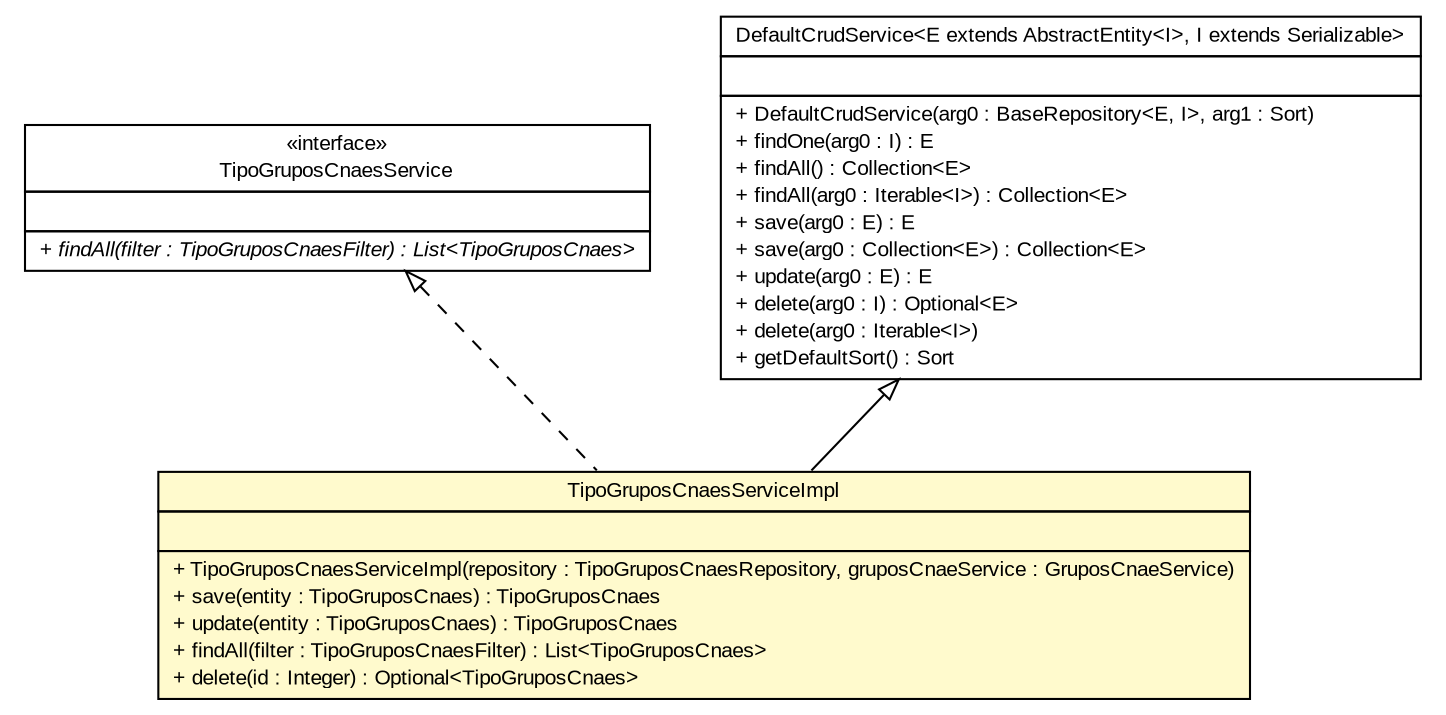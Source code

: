 #!/usr/local/bin/dot
#
# Class diagram 
# Generated by UMLGraph version R5_6 (http://www.umlgraph.org/)
#

digraph G {
	edge [fontname="arial",fontsize=10,labelfontname="arial",labelfontsize=10];
	node [fontname="arial",fontsize=10,shape=plaintext];
	nodesep=0.25;
	ranksep=0.5;
	// br.gov.to.sefaz.arr.parametros.business.service.TipoGruposCnaesService
	c34237 [label=<<table title="br.gov.to.sefaz.arr.parametros.business.service.TipoGruposCnaesService" border="0" cellborder="1" cellspacing="0" cellpadding="2" port="p" href="../TipoGruposCnaesService.html">
		<tr><td><table border="0" cellspacing="0" cellpadding="1">
<tr><td align="center" balign="center"> &#171;interface&#187; </td></tr>
<tr><td align="center" balign="center"> TipoGruposCnaesService </td></tr>
		</table></td></tr>
		<tr><td><table border="0" cellspacing="0" cellpadding="1">
<tr><td align="left" balign="left">  </td></tr>
		</table></td></tr>
		<tr><td><table border="0" cellspacing="0" cellpadding="1">
<tr><td align="left" balign="left"><font face="arial italic" point-size="10.0"> + findAll(filter : TipoGruposCnaesFilter) : List&lt;TipoGruposCnaes&gt; </font></td></tr>
		</table></td></tr>
		</table>>, URL="../TipoGruposCnaesService.html", fontname="arial", fontcolor="black", fontsize=10.0];
	// br.gov.to.sefaz.arr.parametros.business.service.impl.TipoGruposCnaesServiceImpl
	c34264 [label=<<table title="br.gov.to.sefaz.arr.parametros.business.service.impl.TipoGruposCnaesServiceImpl" border="0" cellborder="1" cellspacing="0" cellpadding="2" port="p" bgcolor="lemonChiffon" href="./TipoGruposCnaesServiceImpl.html">
		<tr><td><table border="0" cellspacing="0" cellpadding="1">
<tr><td align="center" balign="center"> TipoGruposCnaesServiceImpl </td></tr>
		</table></td></tr>
		<tr><td><table border="0" cellspacing="0" cellpadding="1">
<tr><td align="left" balign="left">  </td></tr>
		</table></td></tr>
		<tr><td><table border="0" cellspacing="0" cellpadding="1">
<tr><td align="left" balign="left"> + TipoGruposCnaesServiceImpl(repository : TipoGruposCnaesRepository, gruposCnaeService : GruposCnaeService) </td></tr>
<tr><td align="left" balign="left"> + save(entity : TipoGruposCnaes) : TipoGruposCnaes </td></tr>
<tr><td align="left" balign="left"> + update(entity : TipoGruposCnaes) : TipoGruposCnaes </td></tr>
<tr><td align="left" balign="left"> + findAll(filter : TipoGruposCnaesFilter) : List&lt;TipoGruposCnaes&gt; </td></tr>
<tr><td align="left" balign="left"> + delete(id : Integer) : Optional&lt;TipoGruposCnaes&gt; </td></tr>
		</table></td></tr>
		</table>>, URL="./TipoGruposCnaesServiceImpl.html", fontname="arial", fontcolor="black", fontsize=10.0];
	//br.gov.to.sefaz.arr.parametros.business.service.impl.TipoGruposCnaesServiceImpl extends br.gov.to.sefaz.business.service.impl.DefaultCrudService<br.gov.to.sefaz.arr.parametros.persistence.entity.TipoGruposCnaes, java.lang.Integer>
	c34400:p -> c34264:p [dir=back,arrowtail=empty];
	//br.gov.to.sefaz.arr.parametros.business.service.impl.TipoGruposCnaesServiceImpl implements br.gov.to.sefaz.arr.parametros.business.service.TipoGruposCnaesService
	c34237:p -> c34264:p [dir=back,arrowtail=empty,style=dashed];
	// br.gov.to.sefaz.business.service.impl.DefaultCrudService<E extends br.gov.to.sefaz.persistence.entity.AbstractEntity<I>, I extends java.io.Serializable>
	c34400 [label=<<table title="br.gov.to.sefaz.business.service.impl.DefaultCrudService" border="0" cellborder="1" cellspacing="0" cellpadding="2" port="p" href="http://java.sun.com/j2se/1.4.2/docs/api/br/gov/to/sefaz/business/service/impl/DefaultCrudService.html">
		<tr><td><table border="0" cellspacing="0" cellpadding="1">
<tr><td align="center" balign="center"> DefaultCrudService&lt;E extends AbstractEntity&lt;I&gt;, I extends Serializable&gt; </td></tr>
		</table></td></tr>
		<tr><td><table border="0" cellspacing="0" cellpadding="1">
<tr><td align="left" balign="left">  </td></tr>
		</table></td></tr>
		<tr><td><table border="0" cellspacing="0" cellpadding="1">
<tr><td align="left" balign="left"> + DefaultCrudService(arg0 : BaseRepository&lt;E, I&gt;, arg1 : Sort) </td></tr>
<tr><td align="left" balign="left"> + findOne(arg0 : I) : E </td></tr>
<tr><td align="left" balign="left"> + findAll() : Collection&lt;E&gt; </td></tr>
<tr><td align="left" balign="left"> + findAll(arg0 : Iterable&lt;I&gt;) : Collection&lt;E&gt; </td></tr>
<tr><td align="left" balign="left"> + save(arg0 : E) : E </td></tr>
<tr><td align="left" balign="left"> + save(arg0 : Collection&lt;E&gt;) : Collection&lt;E&gt; </td></tr>
<tr><td align="left" balign="left"> + update(arg0 : E) : E </td></tr>
<tr><td align="left" balign="left"> + delete(arg0 : I) : Optional&lt;E&gt; </td></tr>
<tr><td align="left" balign="left"> + delete(arg0 : Iterable&lt;I&gt;) </td></tr>
<tr><td align="left" balign="left"> + getDefaultSort() : Sort </td></tr>
		</table></td></tr>
		</table>>, URL="http://java.sun.com/j2se/1.4.2/docs/api/br/gov/to/sefaz/business/service/impl/DefaultCrudService.html", fontname="arial", fontcolor="black", fontsize=10.0];
}


